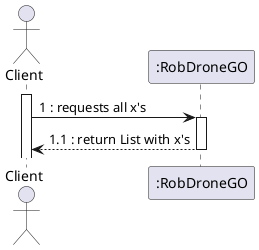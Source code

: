 @startuml lvl1
actor "Client" as OE

activate OE
OE -> ":RobDroneGO" : 1 : requests all x's
activate ":RobDroneGO"
":RobDroneGO" --> OE : 1.1 : return List with x's
deactivate ":RobDroneGO"



@enduml
